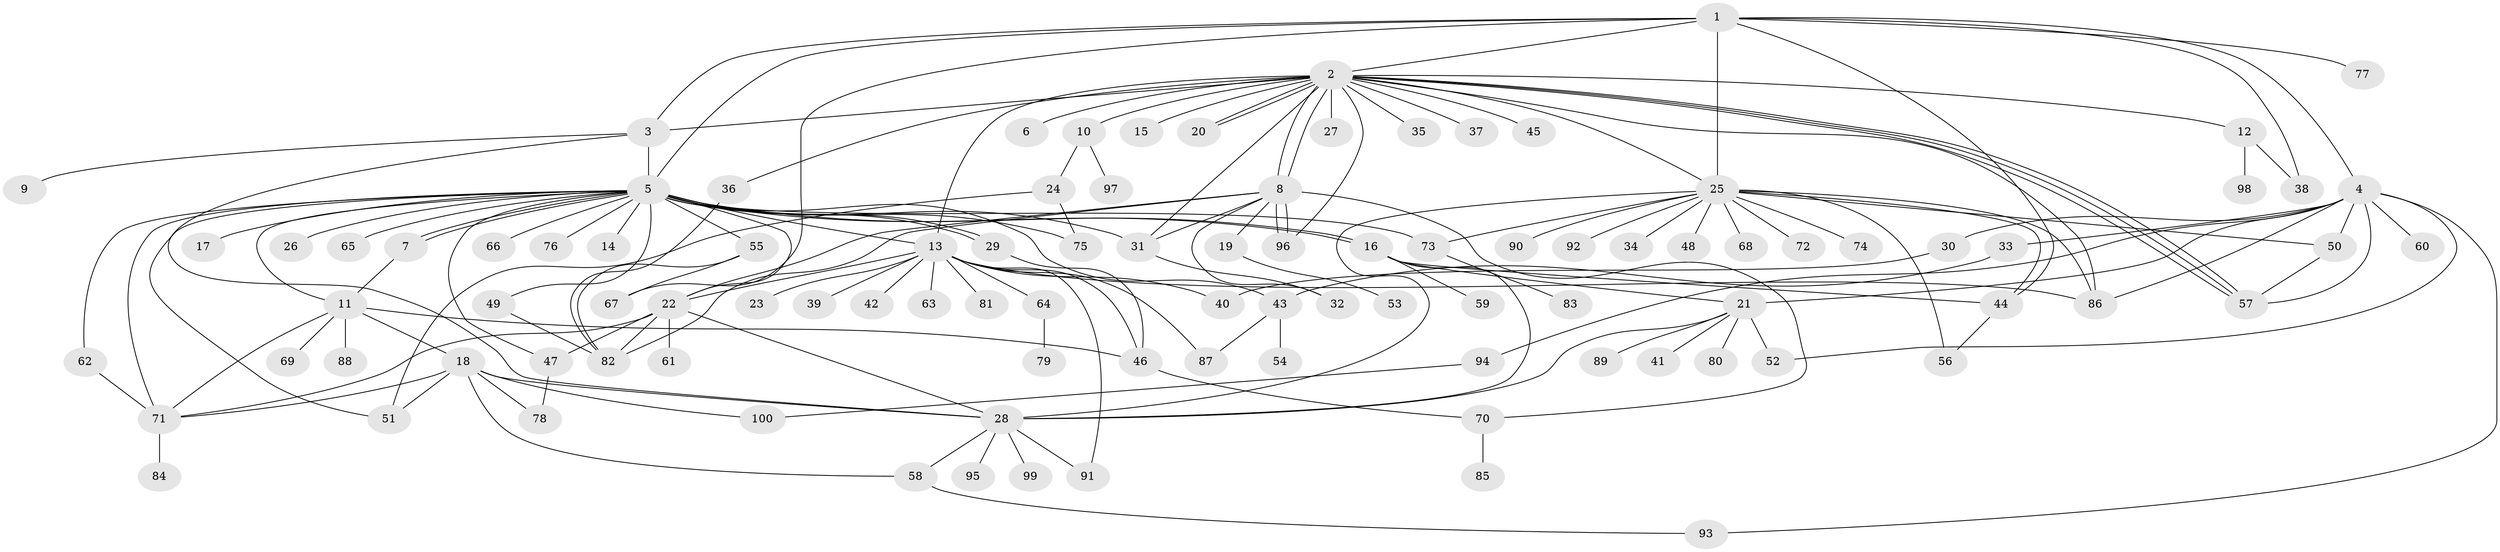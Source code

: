// coarse degree distribution, {1: 0.7, 14: 0.016666666666666666, 13: 0.016666666666666666, 2: 0.13333333333333333, 6: 0.03333333333333333, 5: 0.03333333333333333, 4: 0.016666666666666666, 15: 0.016666666666666666, 3: 0.016666666666666666, 21: 0.016666666666666666}
// Generated by graph-tools (version 1.1) at 2025/50/03/04/25 21:50:40]
// undirected, 100 vertices, 160 edges
graph export_dot {
graph [start="1"]
  node [color=gray90,style=filled];
  1;
  2;
  3;
  4;
  5;
  6;
  7;
  8;
  9;
  10;
  11;
  12;
  13;
  14;
  15;
  16;
  17;
  18;
  19;
  20;
  21;
  22;
  23;
  24;
  25;
  26;
  27;
  28;
  29;
  30;
  31;
  32;
  33;
  34;
  35;
  36;
  37;
  38;
  39;
  40;
  41;
  42;
  43;
  44;
  45;
  46;
  47;
  48;
  49;
  50;
  51;
  52;
  53;
  54;
  55;
  56;
  57;
  58;
  59;
  60;
  61;
  62;
  63;
  64;
  65;
  66;
  67;
  68;
  69;
  70;
  71;
  72;
  73;
  74;
  75;
  76;
  77;
  78;
  79;
  80;
  81;
  82;
  83;
  84;
  85;
  86;
  87;
  88;
  89;
  90;
  91;
  92;
  93;
  94;
  95;
  96;
  97;
  98;
  99;
  100;
  1 -- 2;
  1 -- 3;
  1 -- 4;
  1 -- 5;
  1 -- 25;
  1 -- 38;
  1 -- 44;
  1 -- 67;
  1 -- 77;
  2 -- 3;
  2 -- 6;
  2 -- 8;
  2 -- 8;
  2 -- 10;
  2 -- 12;
  2 -- 13;
  2 -- 15;
  2 -- 20;
  2 -- 20;
  2 -- 25;
  2 -- 27;
  2 -- 31;
  2 -- 35;
  2 -- 36;
  2 -- 37;
  2 -- 45;
  2 -- 57;
  2 -- 57;
  2 -- 57;
  2 -- 86;
  2 -- 96;
  3 -- 5;
  3 -- 9;
  3 -- 28;
  4 -- 21;
  4 -- 30;
  4 -- 33;
  4 -- 50;
  4 -- 52;
  4 -- 57;
  4 -- 60;
  4 -- 86;
  4 -- 93;
  4 -- 94;
  5 -- 7;
  5 -- 7;
  5 -- 11;
  5 -- 13;
  5 -- 14;
  5 -- 16;
  5 -- 16;
  5 -- 17;
  5 -- 22;
  5 -- 26;
  5 -- 29;
  5 -- 29;
  5 -- 31;
  5 -- 43;
  5 -- 47;
  5 -- 49;
  5 -- 51;
  5 -- 55;
  5 -- 62;
  5 -- 65;
  5 -- 66;
  5 -- 71;
  5 -- 73;
  5 -- 75;
  5 -- 76;
  7 -- 11;
  8 -- 19;
  8 -- 22;
  8 -- 31;
  8 -- 32;
  8 -- 70;
  8 -- 82;
  8 -- 96;
  8 -- 96;
  10 -- 24;
  10 -- 97;
  11 -- 18;
  11 -- 46;
  11 -- 69;
  11 -- 71;
  11 -- 88;
  12 -- 38;
  12 -- 98;
  13 -- 22;
  13 -- 23;
  13 -- 39;
  13 -- 40;
  13 -- 42;
  13 -- 46;
  13 -- 63;
  13 -- 64;
  13 -- 81;
  13 -- 86;
  13 -- 87;
  13 -- 91;
  16 -- 21;
  16 -- 28;
  16 -- 44;
  16 -- 59;
  18 -- 28;
  18 -- 51;
  18 -- 58;
  18 -- 71;
  18 -- 78;
  18 -- 100;
  19 -- 53;
  21 -- 28;
  21 -- 41;
  21 -- 52;
  21 -- 80;
  21 -- 89;
  22 -- 28;
  22 -- 47;
  22 -- 61;
  22 -- 71;
  22 -- 82;
  24 -- 51;
  24 -- 75;
  25 -- 28;
  25 -- 34;
  25 -- 44;
  25 -- 48;
  25 -- 50;
  25 -- 56;
  25 -- 68;
  25 -- 72;
  25 -- 73;
  25 -- 74;
  25 -- 86;
  25 -- 90;
  25 -- 92;
  28 -- 58;
  28 -- 91;
  28 -- 95;
  28 -- 99;
  29 -- 46;
  30 -- 40;
  31 -- 32;
  33 -- 43;
  36 -- 82;
  43 -- 54;
  43 -- 87;
  44 -- 56;
  46 -- 70;
  47 -- 78;
  49 -- 82;
  50 -- 57;
  55 -- 67;
  55 -- 82;
  58 -- 93;
  62 -- 71;
  64 -- 79;
  70 -- 85;
  71 -- 84;
  73 -- 83;
  94 -- 100;
}
